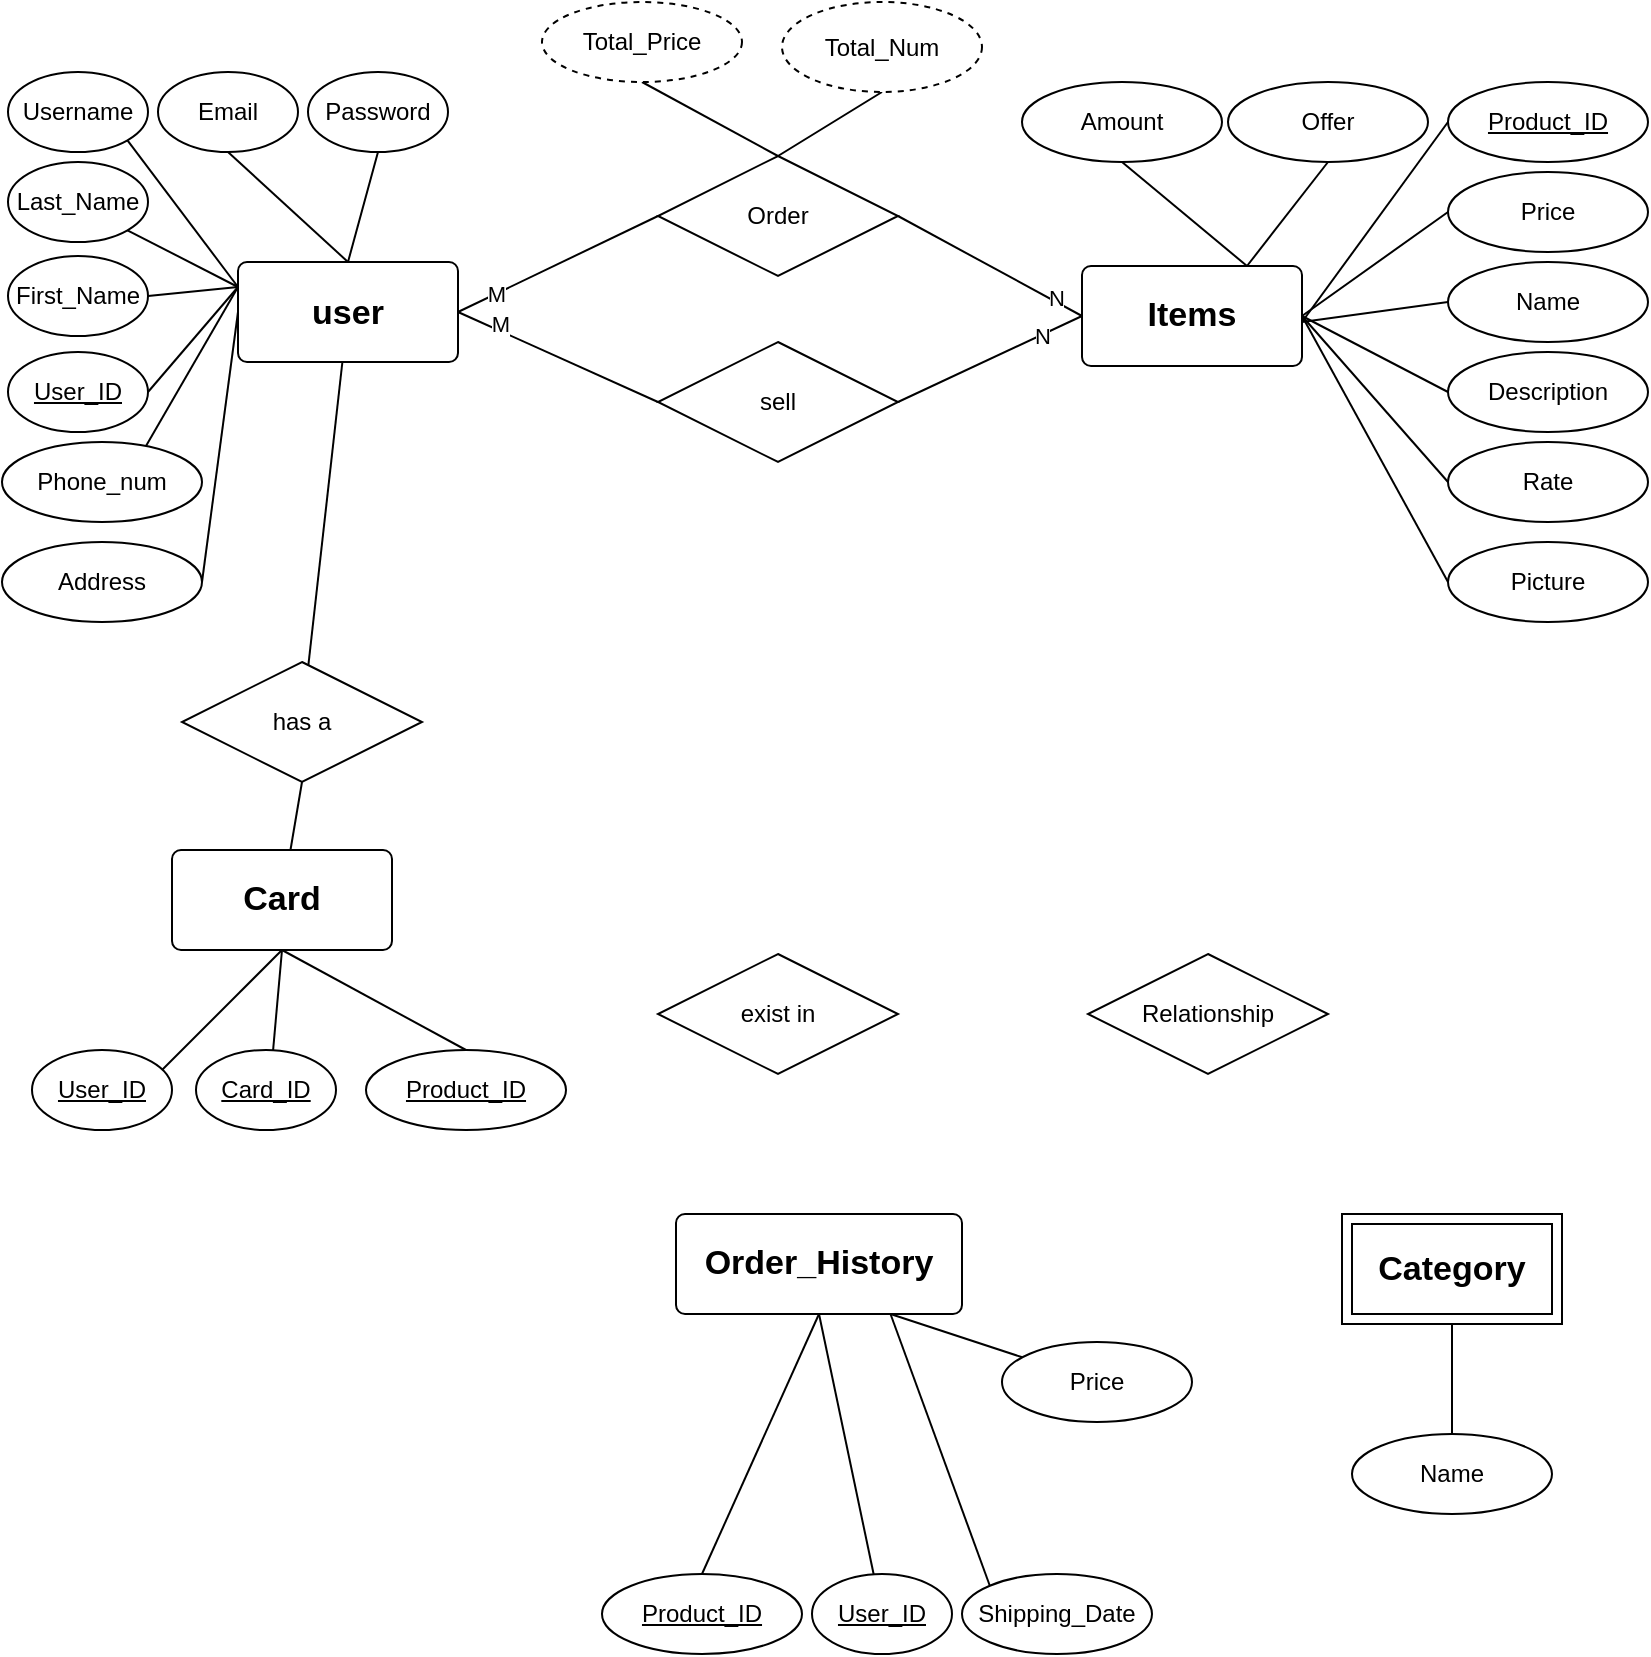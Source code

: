 <mxfile version="24.2.2" type="github">
  <diagram id="R2lEEEUBdFMjLlhIrx00" name="Page-1">
    <mxGraphModel dx="969" dy="489" grid="1" gridSize="10" guides="1" tooltips="1" connect="1" arrows="1" fold="1" page="1" pageScale="1" pageWidth="850" pageHeight="1100" math="0" shadow="0" extFonts="Permanent Marker^https://fonts.googleapis.com/css?family=Permanent+Marker">
      <root>
        <mxCell id="0" />
        <mxCell id="1" parent="0" />
        <mxCell id="x8ZEyGMmbt7tFjFz_5fG-46" value="Rate" style="ellipse;whiteSpace=wrap;html=1;align=center;" parent="1" vertex="1">
          <mxGeometry x="733" y="230" width="100" height="40" as="geometry" />
        </mxCell>
        <mxCell id="gXt64RuRlVnK6JQTjlX0-2" style="rounded=0;orthogonalLoop=1;jettySize=auto;html=1;exitX=0;exitY=0.5;exitDx=0;exitDy=0;entryX=1;entryY=0.5;entryDx=0;entryDy=0;endArrow=none;endFill=0;" edge="1" parent="1" source="x8ZEyGMmbt7tFjFz_5fG-1" target="gXt64RuRlVnK6JQTjlX0-1">
          <mxGeometry relative="1" as="geometry" />
        </mxCell>
        <mxCell id="gXt64RuRlVnK6JQTjlX0-3" style="rounded=0;orthogonalLoop=1;jettySize=auto;html=1;endArrow=none;endFill=0;" edge="1" parent="1" source="x8ZEyGMmbt7tFjFz_5fG-1" target="haqXAU8X_8pByM_LPozM-32">
          <mxGeometry relative="1" as="geometry" />
        </mxCell>
        <mxCell id="x8ZEyGMmbt7tFjFz_5fG-1" value="&lt;div style=&quot;font-size: 18px;&quot;&gt;&lt;font size=&quot;1&quot;&gt;&lt;b&gt;&lt;font style=&quot;font-size: 17px;&quot;&gt;user&lt;/font&gt;&lt;/b&gt;&lt;/font&gt;&lt;/div&gt;" style="rounded=1;arcSize=9;whiteSpace=wrap;html=1;align=center;" parent="1" vertex="1">
          <mxGeometry x="128" y="140" width="110" height="50" as="geometry" />
        </mxCell>
        <mxCell id="x8ZEyGMmbt7tFjFz_5fG-2" value="&lt;div&gt;First_Name&lt;/div&gt;" style="ellipse;whiteSpace=wrap;html=1;align=center;" parent="1" vertex="1">
          <mxGeometry x="13" y="137" width="70" height="40" as="geometry" />
        </mxCell>
        <mxCell id="x8ZEyGMmbt7tFjFz_5fG-13" style="edgeStyle=none;curved=1;rounded=0;orthogonalLoop=1;jettySize=auto;html=1;exitX=1;exitY=0.5;exitDx=0;exitDy=0;entryX=0;entryY=0.25;entryDx=0;entryDy=0;fontSize=12;startSize=8;endSize=8;endArrow=none;endFill=0;" parent="1" source="x8ZEyGMmbt7tFjFz_5fG-3" target="x8ZEyGMmbt7tFjFz_5fG-1" edge="1">
          <mxGeometry relative="1" as="geometry" />
        </mxCell>
        <mxCell id="x8ZEyGMmbt7tFjFz_5fG-3" value="&lt;div&gt;&lt;u&gt;User_ID&lt;/u&gt;&lt;/div&gt;" style="ellipse;whiteSpace=wrap;html=1;align=center;" parent="1" vertex="1">
          <mxGeometry x="13" y="185" width="70" height="40" as="geometry" />
        </mxCell>
        <mxCell id="x8ZEyGMmbt7tFjFz_5fG-16" style="edgeStyle=none;curved=1;rounded=0;orthogonalLoop=1;jettySize=auto;html=1;exitX=0.5;exitY=1;exitDx=0;exitDy=0;entryX=0;entryY=0.25;entryDx=0;entryDy=0;fontSize=12;startSize=8;endSize=8;endArrow=none;endFill=0;" parent="1" source="x8ZEyGMmbt7tFjFz_5fG-4" target="x8ZEyGMmbt7tFjFz_5fG-1" edge="1">
          <mxGeometry relative="1" as="geometry" />
        </mxCell>
        <mxCell id="x8ZEyGMmbt7tFjFz_5fG-4" value="&lt;div&gt;Phone_num&lt;/div&gt;" style="ellipse;whiteSpace=wrap;html=1;align=center;" parent="1" vertex="1">
          <mxGeometry x="10" y="230" width="100" height="40" as="geometry" />
        </mxCell>
        <mxCell id="x8ZEyGMmbt7tFjFz_5fG-11" style="edgeStyle=none;curved=1;rounded=0;orthogonalLoop=1;jettySize=auto;html=1;exitX=1;exitY=1;exitDx=0;exitDy=0;entryX=0;entryY=0.25;entryDx=0;entryDy=0;fontSize=12;startSize=8;endSize=8;endArrow=none;endFill=0;" parent="1" source="x8ZEyGMmbt7tFjFz_5fG-5" target="x8ZEyGMmbt7tFjFz_5fG-1" edge="1">
          <mxGeometry relative="1" as="geometry" />
        </mxCell>
        <mxCell id="x8ZEyGMmbt7tFjFz_5fG-5" value="&lt;div&gt;Last_Name&lt;/div&gt;" style="ellipse;whiteSpace=wrap;html=1;align=center;" parent="1" vertex="1">
          <mxGeometry x="13" y="90" width="70" height="40" as="geometry" />
        </mxCell>
        <mxCell id="x8ZEyGMmbt7tFjFz_5fG-12" style="edgeStyle=none;curved=1;rounded=0;orthogonalLoop=1;jettySize=auto;html=1;exitX=1;exitY=1;exitDx=0;exitDy=0;entryX=0;entryY=0.25;entryDx=0;entryDy=0;fontSize=12;startSize=8;endSize=8;endArrow=none;endFill=0;" parent="1" source="x8ZEyGMmbt7tFjFz_5fG-6" target="x8ZEyGMmbt7tFjFz_5fG-1" edge="1">
          <mxGeometry relative="1" as="geometry" />
        </mxCell>
        <mxCell id="x8ZEyGMmbt7tFjFz_5fG-6" value="&lt;div&gt;Username&lt;/div&gt;" style="ellipse;whiteSpace=wrap;html=1;align=center;" parent="1" vertex="1">
          <mxGeometry x="13" y="45" width="70" height="40" as="geometry" />
        </mxCell>
        <mxCell id="x8ZEyGMmbt7tFjFz_5fG-15" style="edgeStyle=none;curved=1;rounded=0;orthogonalLoop=1;jettySize=auto;html=1;exitX=0.5;exitY=1;exitDx=0;exitDy=0;entryX=0.5;entryY=0;entryDx=0;entryDy=0;fontSize=12;startSize=8;endSize=8;endArrow=none;endFill=0;" parent="1" source="x8ZEyGMmbt7tFjFz_5fG-7" target="x8ZEyGMmbt7tFjFz_5fG-1" edge="1">
          <mxGeometry relative="1" as="geometry" />
        </mxCell>
        <mxCell id="x8ZEyGMmbt7tFjFz_5fG-7" value="Password" style="ellipse;whiteSpace=wrap;html=1;align=center;" parent="1" vertex="1">
          <mxGeometry x="163" y="45" width="70" height="40" as="geometry" />
        </mxCell>
        <mxCell id="x8ZEyGMmbt7tFjFz_5fG-14" style="edgeStyle=none;curved=1;rounded=0;orthogonalLoop=1;jettySize=auto;html=1;exitX=0.5;exitY=1;exitDx=0;exitDy=0;entryX=0.5;entryY=0;entryDx=0;entryDy=0;fontSize=12;startSize=8;endSize=8;endArrow=none;endFill=0;" parent="1" source="x8ZEyGMmbt7tFjFz_5fG-8" target="x8ZEyGMmbt7tFjFz_5fG-1" edge="1">
          <mxGeometry relative="1" as="geometry" />
        </mxCell>
        <mxCell id="x8ZEyGMmbt7tFjFz_5fG-8" value="&lt;div&gt;Email&lt;/div&gt;" style="ellipse;whiteSpace=wrap;html=1;align=center;" parent="1" vertex="1">
          <mxGeometry x="88" y="45" width="70" height="40" as="geometry" />
        </mxCell>
        <mxCell id="x8ZEyGMmbt7tFjFz_5fG-10" style="edgeStyle=none;curved=1;rounded=0;orthogonalLoop=1;jettySize=auto;html=1;exitX=1;exitY=0.5;exitDx=0;exitDy=0;entryX=0;entryY=0.25;entryDx=0;entryDy=0;fontSize=12;startSize=8;endSize=8;endArrow=none;endFill=0;" parent="1" source="x8ZEyGMmbt7tFjFz_5fG-2" target="x8ZEyGMmbt7tFjFz_5fG-1" edge="1">
          <mxGeometry relative="1" as="geometry" />
        </mxCell>
        <mxCell id="x8ZEyGMmbt7tFjFz_5fG-19" value="&lt;font style=&quot;font-size: 17px;&quot;&gt;&lt;b&gt;Items&lt;/b&gt;&lt;/font&gt;" style="rounded=1;arcSize=9;whiteSpace=wrap;html=1;align=center;" parent="1" vertex="1">
          <mxGeometry x="550" y="142" width="110" height="50" as="geometry" />
        </mxCell>
        <mxCell id="x8ZEyGMmbt7tFjFz_5fG-20" value="&lt;div&gt;&lt;font style=&quot;font-size: 17px;&quot;&gt;&lt;b&gt;Card&lt;/b&gt;&lt;/font&gt;&lt;/div&gt;" style="rounded=1;arcSize=9;whiteSpace=wrap;html=1;align=center;" parent="1" vertex="1">
          <mxGeometry x="95" y="434" width="110" height="50" as="geometry" />
        </mxCell>
        <mxCell id="x8ZEyGMmbt7tFjFz_5fG-28" style="edgeStyle=none;curved=1;rounded=0;orthogonalLoop=1;jettySize=auto;html=1;exitX=0.5;exitY=1;exitDx=0;exitDy=0;entryX=0.5;entryY=1;entryDx=0;entryDy=0;fontSize=12;startSize=8;endSize=8;endArrow=none;endFill=0;" parent="1" source="x8ZEyGMmbt7tFjFz_5fG-21" target="x8ZEyGMmbt7tFjFz_5fG-20" edge="1">
          <mxGeometry relative="1" as="geometry" />
        </mxCell>
        <mxCell id="x8ZEyGMmbt7tFjFz_5fG-21" value="&lt;div&gt;&lt;u&gt;User_ID&lt;/u&gt;&lt;/div&gt;" style="ellipse;whiteSpace=wrap;html=1;align=center;" parent="1" vertex="1">
          <mxGeometry x="25" y="534" width="70" height="40" as="geometry" />
        </mxCell>
        <mxCell id="x8ZEyGMmbt7tFjFz_5fG-29" style="edgeStyle=none;curved=1;rounded=0;orthogonalLoop=1;jettySize=auto;html=1;exitX=0.5;exitY=1;exitDx=0;exitDy=0;entryX=0.5;entryY=1;entryDx=0;entryDy=0;fontSize=12;startSize=8;endSize=8;endArrow=none;endFill=0;" parent="1" source="x8ZEyGMmbt7tFjFz_5fG-22" target="x8ZEyGMmbt7tFjFz_5fG-20" edge="1">
          <mxGeometry relative="1" as="geometry" />
        </mxCell>
        <mxCell id="x8ZEyGMmbt7tFjFz_5fG-22" value="&lt;div&gt;&lt;u&gt;Card_ID&lt;/u&gt;&lt;/div&gt;" style="ellipse;whiteSpace=wrap;html=1;align=center;" parent="1" vertex="1">
          <mxGeometry x="107" y="534" width="70" height="40" as="geometry" />
        </mxCell>
        <mxCell id="x8ZEyGMmbt7tFjFz_5fG-30" style="edgeStyle=none;curved=1;rounded=0;orthogonalLoop=1;jettySize=auto;html=1;exitX=0.5;exitY=0;exitDx=0;exitDy=0;entryX=0.5;entryY=1;entryDx=0;entryDy=0;fontSize=12;startSize=8;endSize=8;endArrow=none;endFill=0;" parent="1" source="x8ZEyGMmbt7tFjFz_5fG-27" target="x8ZEyGMmbt7tFjFz_5fG-20" edge="1">
          <mxGeometry relative="1" as="geometry" />
        </mxCell>
        <mxCell id="x8ZEyGMmbt7tFjFz_5fG-27" value="&lt;div&gt;&lt;u&gt;Product_ID&lt;/u&gt;&lt;/div&gt;" style="ellipse;whiteSpace=wrap;html=1;align=center;" parent="1" vertex="1">
          <mxGeometry x="192" y="534" width="100" height="40" as="geometry" />
        </mxCell>
        <mxCell id="9xolPM95A9rNDPjECbFm-1" value="" style="rounded=0;orthogonalLoop=1;jettySize=auto;html=1;endArrow=none;endFill=0;" parent="1" source="x8ZEyGMmbt7tFjFz_5fG-31" target="haqXAU8X_8pByM_LPozM-2" edge="1">
          <mxGeometry relative="1" as="geometry" />
        </mxCell>
        <mxCell id="x8ZEyGMmbt7tFjFz_5fG-31" value="&lt;font style=&quot;font-size: 17px;&quot;&gt;&lt;b&gt;Category&lt;/b&gt;&lt;/font&gt;" style="shape=ext;margin=3;double=1;whiteSpace=wrap;html=1;align=center;" parent="1" vertex="1">
          <mxGeometry x="680" y="616" width="110" height="55" as="geometry" />
        </mxCell>
        <mxCell id="x8ZEyGMmbt7tFjFz_5fG-32" value="&lt;div&gt;&lt;u&gt;Product_ID&lt;/u&gt;&lt;/div&gt;" style="ellipse;whiteSpace=wrap;html=1;align=center;" parent="1" vertex="1">
          <mxGeometry x="733" y="50" width="100" height="40" as="geometry" />
        </mxCell>
        <mxCell id="x8ZEyGMmbt7tFjFz_5fG-33" value="&lt;div&gt;Price&lt;/div&gt;" style="ellipse;whiteSpace=wrap;html=1;align=center;" parent="1" vertex="1">
          <mxGeometry x="733" y="95" width="100" height="40" as="geometry" />
        </mxCell>
        <mxCell id="x8ZEyGMmbt7tFjFz_5fG-40" style="rounded=0;orthogonalLoop=1;jettySize=auto;html=1;exitX=0.5;exitY=1;exitDx=0;exitDy=0;entryX=0.75;entryY=0;entryDx=0;entryDy=0;endArrow=none;endFill=0;" parent="1" source="x8ZEyGMmbt7tFjFz_5fG-36" target="x8ZEyGMmbt7tFjFz_5fG-19" edge="1">
          <mxGeometry relative="1" as="geometry" />
        </mxCell>
        <mxCell id="x8ZEyGMmbt7tFjFz_5fG-36" value="&lt;div&gt;Amount&lt;/div&gt;" style="ellipse;whiteSpace=wrap;html=1;align=center;" parent="1" vertex="1">
          <mxGeometry x="520" y="50" width="100" height="40" as="geometry" />
        </mxCell>
        <mxCell id="x8ZEyGMmbt7tFjFz_5fG-38" style="rounded=0;orthogonalLoop=1;jettySize=auto;html=1;exitX=0.5;exitY=1;exitDx=0;exitDy=0;entryX=0.75;entryY=0;entryDx=0;entryDy=0;endArrow=none;endFill=0;" parent="1" source="x8ZEyGMmbt7tFjFz_5fG-37" target="x8ZEyGMmbt7tFjFz_5fG-19" edge="1">
          <mxGeometry relative="1" as="geometry" />
        </mxCell>
        <mxCell id="x8ZEyGMmbt7tFjFz_5fG-37" value="Offer" style="ellipse;whiteSpace=wrap;html=1;align=center;" parent="1" vertex="1">
          <mxGeometry x="623" y="50" width="100" height="40" as="geometry" />
        </mxCell>
        <mxCell id="x8ZEyGMmbt7tFjFz_5fG-41" style="rounded=0;orthogonalLoop=1;jettySize=auto;html=1;exitX=0;exitY=0.5;exitDx=0;exitDy=0;entryX=1;entryY=0.5;entryDx=0;entryDy=0;endArrow=none;endFill=0;" parent="1" source="x8ZEyGMmbt7tFjFz_5fG-47" target="x8ZEyGMmbt7tFjFz_5fG-19" edge="1">
          <mxGeometry relative="1" as="geometry">
            <mxPoint x="768.355" y="224.142" as="sourcePoint" />
            <mxPoint x="823" y="242.5" as="targetPoint" />
          </mxGeometry>
        </mxCell>
        <mxCell id="x8ZEyGMmbt7tFjFz_5fG-42" style="rounded=0;orthogonalLoop=1;jettySize=auto;html=1;endArrow=none;endFill=0;exitX=0;exitY=0.5;exitDx=0;exitDy=0;" parent="1" source="x8ZEyGMmbt7tFjFz_5fG-32" edge="1">
          <mxGeometry relative="1" as="geometry">
            <mxPoint x="691.5" y="270" as="sourcePoint" />
            <mxPoint x="660" y="170" as="targetPoint" />
          </mxGeometry>
        </mxCell>
        <mxCell id="x8ZEyGMmbt7tFjFz_5fG-43" value="Name" style="ellipse;whiteSpace=wrap;html=1;align=center;" parent="1" vertex="1">
          <mxGeometry x="733" y="140" width="100" height="40" as="geometry" />
        </mxCell>
        <mxCell id="x8ZEyGMmbt7tFjFz_5fG-45" style="rounded=0;orthogonalLoop=1;jettySize=auto;html=1;exitX=0;exitY=0.5;exitDx=0;exitDy=0;endArrow=none;endFill=0;" parent="1" source="x8ZEyGMmbt7tFjFz_5fG-43" edge="1">
          <mxGeometry relative="1" as="geometry">
            <mxPoint x="793" y="320" as="sourcePoint" />
            <mxPoint x="660" y="170" as="targetPoint" />
          </mxGeometry>
        </mxCell>
        <mxCell id="x8ZEyGMmbt7tFjFz_5fG-47" value="&lt;div&gt;Description&lt;/div&gt;" style="ellipse;whiteSpace=wrap;html=1;align=center;" parent="1" vertex="1">
          <mxGeometry x="733" y="185" width="100" height="40" as="geometry" />
        </mxCell>
        <mxCell id="x8ZEyGMmbt7tFjFz_5fG-50" style="rounded=0;orthogonalLoop=1;jettySize=auto;html=1;entryX=1;entryY=0.5;entryDx=0;entryDy=0;endArrow=none;endFill=0;exitX=0;exitY=0.5;exitDx=0;exitDy=0;" parent="1" source="x8ZEyGMmbt7tFjFz_5fG-33" target="x8ZEyGMmbt7tFjFz_5fG-19" edge="1">
          <mxGeometry relative="1" as="geometry">
            <mxPoint x="833" y="372.5" as="sourcePoint" />
            <mxPoint x="850.5" y="280" as="targetPoint" />
          </mxGeometry>
        </mxCell>
        <mxCell id="x8ZEyGMmbt7tFjFz_5fG-51" style="rounded=0;orthogonalLoop=1;jettySize=auto;html=1;exitX=0;exitY=0.5;exitDx=0;exitDy=0;entryX=1;entryY=0.5;entryDx=0;entryDy=0;endArrow=none;endFill=0;" parent="1" source="x8ZEyGMmbt7tFjFz_5fG-46" target="x8ZEyGMmbt7tFjFz_5fG-19" edge="1">
          <mxGeometry relative="1" as="geometry">
            <mxPoint x="793" y="333" as="sourcePoint" />
            <mxPoint x="823" y="280" as="targetPoint" />
          </mxGeometry>
        </mxCell>
        <mxCell id="haqXAU8X_8pByM_LPozM-2" value="Name" style="ellipse;whiteSpace=wrap;html=1;align=center;" parent="1" vertex="1">
          <mxGeometry x="685" y="726" width="100" height="40" as="geometry" />
        </mxCell>
        <mxCell id="haqXAU8X_8pByM_LPozM-5" style="rounded=0;orthogonalLoop=1;jettySize=auto;html=1;endArrow=none;endFill=0;entryX=0;entryY=0.5;entryDx=0;entryDy=0;exitX=1;exitY=0.5;exitDx=0;exitDy=0;" parent="1" source="haqXAU8X_8pByM_LPozM-15" target="x8ZEyGMmbt7tFjFz_5fG-19" edge="1">
          <mxGeometry relative="1" as="geometry">
            <mxPoint x="435" y="119" as="sourcePoint" />
          </mxGeometry>
        </mxCell>
        <mxCell id="haqXAU8X_8pByM_LPozM-20" value="N" style="edgeLabel;html=1;align=center;verticalAlign=middle;resizable=0;points=[];" parent="haqXAU8X_8pByM_LPozM-5" vertex="1" connectable="0">
          <mxGeometry x="0.698" y="2" relative="1" as="geometry">
            <mxPoint as="offset" />
          </mxGeometry>
        </mxCell>
        <mxCell id="haqXAU8X_8pByM_LPozM-6" style="rounded=0;orthogonalLoop=1;jettySize=auto;html=1;entryX=1;entryY=0.5;entryDx=0;entryDy=0;endArrow=none;endFill=0;exitX=0;exitY=0.5;exitDx=0;exitDy=0;" parent="1" source="haqXAU8X_8pByM_LPozM-15" target="x8ZEyGMmbt7tFjFz_5fG-1" edge="1">
          <mxGeometry relative="1" as="geometry">
            <mxPoint x="250" y="145" as="sourcePoint" />
          </mxGeometry>
        </mxCell>
        <mxCell id="haqXAU8X_8pByM_LPozM-22" value="M" style="edgeLabel;html=1;align=center;verticalAlign=middle;resizable=0;points=[];" parent="haqXAU8X_8pByM_LPozM-6" vertex="1" connectable="0">
          <mxGeometry x="0.622" relative="1" as="geometry">
            <mxPoint as="offset" />
          </mxGeometry>
        </mxCell>
        <mxCell id="haqXAU8X_8pByM_LPozM-12" style="edgeStyle=none;rounded=0;orthogonalLoop=1;jettySize=auto;html=1;entryX=0;entryY=0.5;entryDx=0;entryDy=0;endArrow=none;endFill=0;exitX=1;exitY=0.5;exitDx=0;exitDy=0;" parent="1" source="haqXAU8X_8pByM_LPozM-17" target="x8ZEyGMmbt7tFjFz_5fG-19" edge="1">
          <mxGeometry relative="1" as="geometry">
            <mxPoint x="435" y="214" as="sourcePoint" />
          </mxGeometry>
        </mxCell>
        <mxCell id="haqXAU8X_8pByM_LPozM-23" value="N" style="edgeLabel;html=1;align=center;verticalAlign=middle;resizable=0;points=[];" parent="haqXAU8X_8pByM_LPozM-12" vertex="1" connectable="0">
          <mxGeometry x="0.558" relative="1" as="geometry">
            <mxPoint as="offset" />
          </mxGeometry>
        </mxCell>
        <mxCell id="haqXAU8X_8pByM_LPozM-13" style="edgeStyle=none;rounded=0;orthogonalLoop=1;jettySize=auto;html=1;entryX=1;entryY=0.5;entryDx=0;entryDy=0;endArrow=none;endFill=0;exitX=0;exitY=0.5;exitDx=0;exitDy=0;" parent="1" source="haqXAU8X_8pByM_LPozM-17" target="x8ZEyGMmbt7tFjFz_5fG-1" edge="1">
          <mxGeometry relative="1" as="geometry">
            <mxPoint x="355" y="214" as="sourcePoint" />
          </mxGeometry>
        </mxCell>
        <mxCell id="haqXAU8X_8pByM_LPozM-24" value="M" style="edgeLabel;html=1;align=center;verticalAlign=middle;resizable=0;points=[];" parent="haqXAU8X_8pByM_LPozM-13" vertex="1" connectable="0">
          <mxGeometry x="0.61" y="-3" relative="1" as="geometry">
            <mxPoint as="offset" />
          </mxGeometry>
        </mxCell>
        <mxCell id="haqXAU8X_8pByM_LPozM-11" style="edgeStyle=none;rounded=0;orthogonalLoop=1;jettySize=auto;html=1;exitX=0;exitY=0.5;exitDx=0;exitDy=0;entryX=1;entryY=0.5;entryDx=0;entryDy=0;endArrow=none;endFill=0;" parent="1" source="haqXAU8X_8pByM_LPozM-10" target="x8ZEyGMmbt7tFjFz_5fG-19" edge="1">
          <mxGeometry relative="1" as="geometry" />
        </mxCell>
        <mxCell id="haqXAU8X_8pByM_LPozM-10" value="Picture" style="ellipse;whiteSpace=wrap;html=1;align=center;" parent="1" vertex="1">
          <mxGeometry x="733" y="280" width="100" height="40" as="geometry" />
        </mxCell>
        <mxCell id="haqXAU8X_8pByM_LPozM-15" value="Order" style="shape=rhombus;perimeter=rhombusPerimeter;whiteSpace=wrap;html=1;align=center;" parent="1" vertex="1">
          <mxGeometry x="338" y="87" width="120" height="60" as="geometry" />
        </mxCell>
        <mxCell id="haqXAU8X_8pByM_LPozM-17" value="sell" style="shape=rhombus;perimeter=rhombusPerimeter;whiteSpace=wrap;html=1;align=center;" parent="1" vertex="1">
          <mxGeometry x="338" y="180" width="120" height="60" as="geometry" />
        </mxCell>
        <mxCell id="haqXAU8X_8pByM_LPozM-28" style="edgeStyle=none;rounded=0;orthogonalLoop=1;jettySize=auto;html=1;exitX=0.5;exitY=1;exitDx=0;exitDy=0;entryX=0.5;entryY=0;entryDx=0;entryDy=0;endArrow=none;endFill=0;" parent="1" source="haqXAU8X_8pByM_LPozM-26" target="haqXAU8X_8pByM_LPozM-15" edge="1">
          <mxGeometry relative="1" as="geometry" />
        </mxCell>
        <mxCell id="haqXAU8X_8pByM_LPozM-26" value="Total_Num" style="ellipse;whiteSpace=wrap;html=1;align=center;dashed=1;" parent="1" vertex="1">
          <mxGeometry x="400" y="10" width="100" height="45" as="geometry" />
        </mxCell>
        <mxCell id="haqXAU8X_8pByM_LPozM-29" style="edgeStyle=none;rounded=0;orthogonalLoop=1;jettySize=auto;html=1;exitX=0.5;exitY=1;exitDx=0;exitDy=0;entryX=0.5;entryY=0;entryDx=0;entryDy=0;endArrow=none;endFill=0;" parent="1" source="haqXAU8X_8pByM_LPozM-27" target="haqXAU8X_8pByM_LPozM-15" edge="1">
          <mxGeometry relative="1" as="geometry" />
        </mxCell>
        <mxCell id="haqXAU8X_8pByM_LPozM-27" value="Total_Price" style="ellipse;whiteSpace=wrap;html=1;align=center;dashed=1;" parent="1" vertex="1">
          <mxGeometry x="280" y="10" width="100" height="40" as="geometry" />
        </mxCell>
        <mxCell id="gXt64RuRlVnK6JQTjlX0-4" style="rounded=0;orthogonalLoop=1;jettySize=auto;html=1;exitX=0.5;exitY=1;exitDx=0;exitDy=0;endArrow=none;endFill=0;" edge="1" parent="1" source="haqXAU8X_8pByM_LPozM-32" target="x8ZEyGMmbt7tFjFz_5fG-20">
          <mxGeometry relative="1" as="geometry" />
        </mxCell>
        <mxCell id="haqXAU8X_8pByM_LPozM-32" value="has a" style="shape=rhombus;perimeter=rhombusPerimeter;whiteSpace=wrap;html=1;align=center;" parent="1" vertex="1">
          <mxGeometry x="100" y="340" width="120" height="60" as="geometry" />
        </mxCell>
        <mxCell id="haqXAU8X_8pByM_LPozM-33" value="exist in" style="shape=rhombus;perimeter=rhombusPerimeter;whiteSpace=wrap;html=1;align=center;" parent="1" vertex="1">
          <mxGeometry x="338" y="486" width="120" height="60" as="geometry" />
        </mxCell>
        <mxCell id="9xolPM95A9rNDPjECbFm-2" value="Relationship" style="shape=rhombus;perimeter=rhombusPerimeter;whiteSpace=wrap;html=1;align=center;" parent="1" vertex="1">
          <mxGeometry x="553" y="486" width="120" height="60" as="geometry" />
        </mxCell>
        <mxCell id="gXt64RuRlVnK6JQTjlX0-1" value="Address" style="ellipse;whiteSpace=wrap;html=1;align=center;" vertex="1" parent="1">
          <mxGeometry x="10" y="280" width="100" height="40" as="geometry" />
        </mxCell>
        <mxCell id="gXt64RuRlVnK6JQTjlX0-9" style="rounded=0;orthogonalLoop=1;jettySize=auto;html=1;exitX=0.5;exitY=1;exitDx=0;exitDy=0;entryX=0.5;entryY=0;entryDx=0;entryDy=0;endArrow=none;endFill=0;" edge="1" parent="1" source="gXt64RuRlVnK6JQTjlX0-5" target="gXt64RuRlVnK6JQTjlX0-8">
          <mxGeometry relative="1" as="geometry" />
        </mxCell>
        <mxCell id="gXt64RuRlVnK6JQTjlX0-13" style="rounded=0;orthogonalLoop=1;jettySize=auto;html=1;exitX=0.5;exitY=1;exitDx=0;exitDy=0;endArrow=none;endFill=0;" edge="1" parent="1" source="gXt64RuRlVnK6JQTjlX0-5" target="gXt64RuRlVnK6JQTjlX0-12">
          <mxGeometry relative="1" as="geometry" />
        </mxCell>
        <mxCell id="gXt64RuRlVnK6JQTjlX0-17" style="rounded=0;orthogonalLoop=1;jettySize=auto;html=1;exitX=0.75;exitY=1;exitDx=0;exitDy=0;endArrow=none;endFill=0;" edge="1" parent="1" source="gXt64RuRlVnK6JQTjlX0-5" target="gXt64RuRlVnK6JQTjlX0-16">
          <mxGeometry relative="1" as="geometry" />
        </mxCell>
        <mxCell id="gXt64RuRlVnK6JQTjlX0-5" value="&lt;div&gt;&lt;font style=&quot;font-size: 17px;&quot;&gt;&lt;b&gt;Order_History&lt;br&gt;&lt;/b&gt;&lt;/font&gt;&lt;/div&gt;" style="rounded=1;arcSize=9;whiteSpace=wrap;html=1;align=center;" vertex="1" parent="1">
          <mxGeometry x="347" y="616" width="143" height="50" as="geometry" />
        </mxCell>
        <mxCell id="gXt64RuRlVnK6JQTjlX0-8" value="&lt;div&gt;&lt;u&gt;Product_ID&lt;/u&gt;&lt;/div&gt;" style="ellipse;whiteSpace=wrap;html=1;align=center;" vertex="1" parent="1">
          <mxGeometry x="310" y="796" width="100" height="40" as="geometry" />
        </mxCell>
        <mxCell id="gXt64RuRlVnK6JQTjlX0-12" value="&lt;div&gt;&lt;u&gt;User_ID&lt;/u&gt;&lt;/div&gt;" style="ellipse;whiteSpace=wrap;html=1;align=center;" vertex="1" parent="1">
          <mxGeometry x="415" y="796" width="70" height="40" as="geometry" />
        </mxCell>
        <mxCell id="gXt64RuRlVnK6JQTjlX0-18" style="rounded=0;orthogonalLoop=1;jettySize=auto;html=1;exitX=0;exitY=0;exitDx=0;exitDy=0;entryX=0.75;entryY=1;entryDx=0;entryDy=0;endArrow=none;endFill=0;" edge="1" parent="1" source="gXt64RuRlVnK6JQTjlX0-15" target="gXt64RuRlVnK6JQTjlX0-5">
          <mxGeometry relative="1" as="geometry" />
        </mxCell>
        <mxCell id="gXt64RuRlVnK6JQTjlX0-15" value="Shipping_Date" style="ellipse;whiteSpace=wrap;html=1;align=center;" vertex="1" parent="1">
          <mxGeometry x="490" y="796" width="95" height="40" as="geometry" />
        </mxCell>
        <mxCell id="gXt64RuRlVnK6JQTjlX0-16" value="Price" style="ellipse;whiteSpace=wrap;html=1;align=center;" vertex="1" parent="1">
          <mxGeometry x="510" y="680" width="95" height="40" as="geometry" />
        </mxCell>
      </root>
    </mxGraphModel>
  </diagram>
</mxfile>
